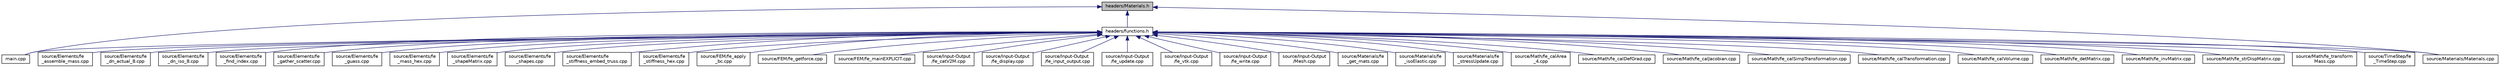 digraph "headers/Materials.h"
{
  edge [fontname="Helvetica",fontsize="10",labelfontname="Helvetica",labelfontsize="10"];
  node [fontname="Helvetica",fontsize="10",shape=record];
  Node9 [label="headers/Materials.h",height=0.2,width=0.4,color="black", fillcolor="grey75", style="filled", fontcolor="black"];
  Node9 -> Node10 [dir="back",color="midnightblue",fontsize="10",style="solid"];
  Node10 [label="headers/functions.h",height=0.2,width=0.4,color="black", fillcolor="white", style="filled",URL="$functions_8h.html"];
  Node10 -> Node11 [dir="back",color="midnightblue",fontsize="10",style="solid"];
  Node11 [label="main.cpp",height=0.2,width=0.4,color="black", fillcolor="white", style="filled",URL="$main_8cpp.html"];
  Node10 -> Node12 [dir="back",color="midnightblue",fontsize="10",style="solid"];
  Node12 [label="source/Elements/fe\l_assemble_mass.cpp",height=0.2,width=0.4,color="black", fillcolor="white", style="filled",URL="$fe__assemble__mass_8cpp.html"];
  Node10 -> Node13 [dir="back",color="midnightblue",fontsize="10",style="solid"];
  Node13 [label="source/Elements/fe\l_dn_actual_8.cpp",height=0.2,width=0.4,color="black", fillcolor="white", style="filled",URL="$fe__dn__actual__8_8cpp.html"];
  Node10 -> Node14 [dir="back",color="midnightblue",fontsize="10",style="solid"];
  Node14 [label="source/Elements/fe\l_dn_iso_8.cpp",height=0.2,width=0.4,color="black", fillcolor="white", style="filled",URL="$fe__dn__iso__8_8cpp.html"];
  Node10 -> Node15 [dir="back",color="midnightblue",fontsize="10",style="solid"];
  Node15 [label="source/Elements/fe\l_find_index.cpp",height=0.2,width=0.4,color="black", fillcolor="white", style="filled",URL="$fe__find__index_8cpp.html"];
  Node10 -> Node16 [dir="back",color="midnightblue",fontsize="10",style="solid"];
  Node16 [label="source/Elements/fe\l_gather_scatter.cpp",height=0.2,width=0.4,color="black", fillcolor="white", style="filled",URL="$fe__gather__scatter_8cpp.html"];
  Node10 -> Node17 [dir="back",color="midnightblue",fontsize="10",style="solid"];
  Node17 [label="source/Elements/fe\l_guass.cpp",height=0.2,width=0.4,color="black", fillcolor="white", style="filled",URL="$fe__guass_8cpp.html"];
  Node10 -> Node18 [dir="back",color="midnightblue",fontsize="10",style="solid"];
  Node18 [label="source/Elements/fe\l_mass_hex.cpp",height=0.2,width=0.4,color="black", fillcolor="white", style="filled",URL="$fe__mass__hex_8cpp.html"];
  Node10 -> Node19 [dir="back",color="midnightblue",fontsize="10",style="solid"];
  Node19 [label="source/Elements/fe\l_shapeMatrix.cpp",height=0.2,width=0.4,color="black", fillcolor="white", style="filled",URL="$fe__shape_matrix_8cpp.html"];
  Node10 -> Node20 [dir="back",color="midnightblue",fontsize="10",style="solid"];
  Node20 [label="source/Elements/fe\l_shapes.cpp",height=0.2,width=0.4,color="black", fillcolor="white", style="filled",URL="$fe__shapes_8cpp.html"];
  Node10 -> Node21 [dir="back",color="midnightblue",fontsize="10",style="solid"];
  Node21 [label="source/Elements/fe\l_stiffness_embed_truss.cpp",height=0.2,width=0.4,color="black", fillcolor="white", style="filled",URL="$fe__stiffness__embed__truss_8cpp.html"];
  Node10 -> Node22 [dir="back",color="midnightblue",fontsize="10",style="solid"];
  Node22 [label="source/Elements/fe\l_stiffness_hex.cpp",height=0.2,width=0.4,color="black", fillcolor="white", style="filled",URL="$fe__stiffness__hex_8cpp.html"];
  Node10 -> Node23 [dir="back",color="midnightblue",fontsize="10",style="solid"];
  Node23 [label="source/FEM/fe_apply\l_bc.cpp",height=0.2,width=0.4,color="black", fillcolor="white", style="filled",URL="$fe__apply__bc_8cpp.html"];
  Node10 -> Node24 [dir="back",color="midnightblue",fontsize="10",style="solid"];
  Node24 [label="source/FEM/fe_getforce.cpp",height=0.2,width=0.4,color="black", fillcolor="white", style="filled",URL="$fe__getforce_8cpp.html"];
  Node10 -> Node25 [dir="back",color="midnightblue",fontsize="10",style="solid"];
  Node25 [label="source/FEM/fe_mainEXPLICIT.cpp",height=0.2,width=0.4,color="black", fillcolor="white", style="filled",URL="$fe__main_e_x_p_l_i_c_i_t_8cpp.html"];
  Node10 -> Node26 [dir="back",color="midnightblue",fontsize="10",style="solid"];
  Node26 [label="source/Input-Output\l/fe_catV2M.cpp",height=0.2,width=0.4,color="black", fillcolor="white", style="filled",URL="$fe__cat_v2_m_8cpp.html"];
  Node10 -> Node27 [dir="back",color="midnightblue",fontsize="10",style="solid"];
  Node27 [label="source/Input-Output\l/fe_display.cpp",height=0.2,width=0.4,color="black", fillcolor="white", style="filled",URL="$fe__display_8cpp.html"];
  Node10 -> Node28 [dir="back",color="midnightblue",fontsize="10",style="solid"];
  Node28 [label="source/Input-Output\l/fe_input_output.cpp",height=0.2,width=0.4,color="black", fillcolor="white", style="filled",URL="$fe__input__output_8cpp.html"];
  Node10 -> Node29 [dir="back",color="midnightblue",fontsize="10",style="solid"];
  Node29 [label="source/Input-Output\l/fe_update.cpp",height=0.2,width=0.4,color="black", fillcolor="white", style="filled",URL="$fe__update_8cpp.html"];
  Node10 -> Node30 [dir="back",color="midnightblue",fontsize="10",style="solid"];
  Node30 [label="source/Input-Output\l/fe_vtk.cpp",height=0.2,width=0.4,color="black", fillcolor="white", style="filled",URL="$fe__vtk_8cpp.html"];
  Node10 -> Node31 [dir="back",color="midnightblue",fontsize="10",style="solid"];
  Node31 [label="source/Input-Output\l/fe_write.cpp",height=0.2,width=0.4,color="black", fillcolor="white", style="filled",URL="$fe__write_8cpp.html"];
  Node10 -> Node32 [dir="back",color="midnightblue",fontsize="10",style="solid"];
  Node32 [label="source/Input-Output\l/Mesh.cpp",height=0.2,width=0.4,color="black", fillcolor="white", style="filled",URL="$_mesh_8cpp.html"];
  Node10 -> Node33 [dir="back",color="midnightblue",fontsize="10",style="solid"];
  Node33 [label="source/Materials/fe\l_get_mats.cpp",height=0.2,width=0.4,color="black", fillcolor="white", style="filled",URL="$fe__get__mats_8cpp.html"];
  Node10 -> Node34 [dir="back",color="midnightblue",fontsize="10",style="solid"];
  Node34 [label="source/Materials/fe\l_isoElastic.cpp",height=0.2,width=0.4,color="black", fillcolor="white", style="filled",URL="$fe__iso_elastic_8cpp.html"];
  Node10 -> Node35 [dir="back",color="midnightblue",fontsize="10",style="solid"];
  Node35 [label="source/Materials/fe\l_stressUpdate.cpp",height=0.2,width=0.4,color="black", fillcolor="white", style="filled",URL="$fe__stress_update_8cpp.html"];
  Node10 -> Node36 [dir="back",color="midnightblue",fontsize="10",style="solid"];
  Node36 [label="source/Materials/Materials.cpp",height=0.2,width=0.4,color="black", fillcolor="white", style="filled",URL="$_materials_8cpp.html"];
  Node10 -> Node37 [dir="back",color="midnightblue",fontsize="10",style="solid"];
  Node37 [label="source/Math/fe_calArea\l_4.cpp",height=0.2,width=0.4,color="black", fillcolor="white", style="filled",URL="$fe__cal_area__4_8cpp.html"];
  Node10 -> Node38 [dir="back",color="midnightblue",fontsize="10",style="solid"];
  Node38 [label="source/Math/fe_calDefGrad.cpp",height=0.2,width=0.4,color="black", fillcolor="white", style="filled",URL="$fe__cal_def_grad_8cpp.html"];
  Node10 -> Node39 [dir="back",color="midnightblue",fontsize="10",style="solid"];
  Node39 [label="source/Math/fe_calJacobian.cpp",height=0.2,width=0.4,color="black", fillcolor="white", style="filled",URL="$fe__cal_jacobian_8cpp.html"];
  Node10 -> Node40 [dir="back",color="midnightblue",fontsize="10",style="solid"];
  Node40 [label="source/Math/fe_calSimpTransformation.cpp",height=0.2,width=0.4,color="black", fillcolor="white", style="filled",URL="$fe__cal_simp_transformation_8cpp.html"];
  Node10 -> Node41 [dir="back",color="midnightblue",fontsize="10",style="solid"];
  Node41 [label="source/Math/fe_calTransformation.cpp",height=0.2,width=0.4,color="black", fillcolor="white", style="filled",URL="$fe__cal_transformation_8cpp.html"];
  Node10 -> Node42 [dir="back",color="midnightblue",fontsize="10",style="solid"];
  Node42 [label="source/Math/fe_calVolume.cpp",height=0.2,width=0.4,color="black", fillcolor="white", style="filled",URL="$fe__cal_volume_8cpp.html"];
  Node10 -> Node43 [dir="back",color="midnightblue",fontsize="10",style="solid"];
  Node43 [label="source/Math/fe_detMatrix.cpp",height=0.2,width=0.4,color="black", fillcolor="white", style="filled",URL="$fe__det_matrix_8cpp.html"];
  Node10 -> Node44 [dir="back",color="midnightblue",fontsize="10",style="solid"];
  Node44 [label="source/Math/fe_invMatrix.cpp",height=0.2,width=0.4,color="black", fillcolor="white", style="filled",URL="$fe__inv_matrix_8cpp.html"];
  Node10 -> Node45 [dir="back",color="midnightblue",fontsize="10",style="solid"];
  Node45 [label="source/Math/fe_strDispMatrix.cpp",height=0.2,width=0.4,color="black", fillcolor="white", style="filled",URL="$fe__str_disp_matrix_8cpp.html"];
  Node10 -> Node46 [dir="back",color="midnightblue",fontsize="10",style="solid"];
  Node46 [label="source/Math/fe_transform\lMass.cpp",height=0.2,width=0.4,color="black", fillcolor="white", style="filled",URL="$fe__transform_mass_8cpp.html"];
  Node10 -> Node47 [dir="back",color="midnightblue",fontsize="10",style="solid"];
  Node47 [label="source/TimeStep/fe\l_TimeStep.cpp",height=0.2,width=0.4,color="black", fillcolor="white", style="filled",URL="$fe___time_step_8cpp.html"];
  Node9 -> Node11 [dir="back",color="midnightblue",fontsize="10",style="solid"];
  Node9 -> Node36 [dir="back",color="midnightblue",fontsize="10",style="solid"];
}
